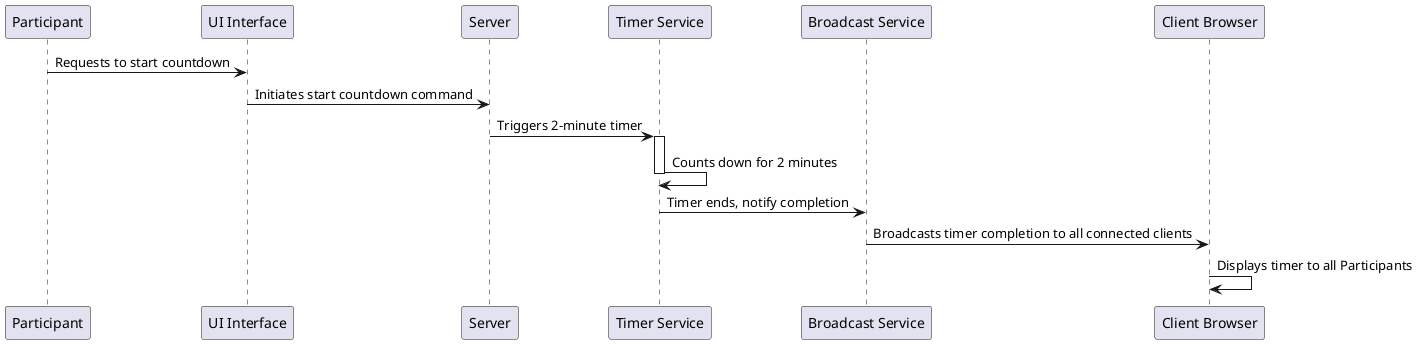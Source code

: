 @startuml
participant Participant as P
participant "UI Interface" as UI
participant "Server" as S
participant "Timer Service" as TS
participant "Broadcast Service" as BS
participant "Client Browser" as CB

P -> UI : Requests to start countdown
UI -> S : Initiates start countdown command
S -> TS : Triggers 2-minute timer
activate TS
TS -> TS : Counts down for 2 minutes
deactivate TS
TS -> BS : Timer ends, notify completion
BS -> CB : Broadcasts timer completion to all connected clients
CB -> CB : Displays timer to all Participants
@enduml